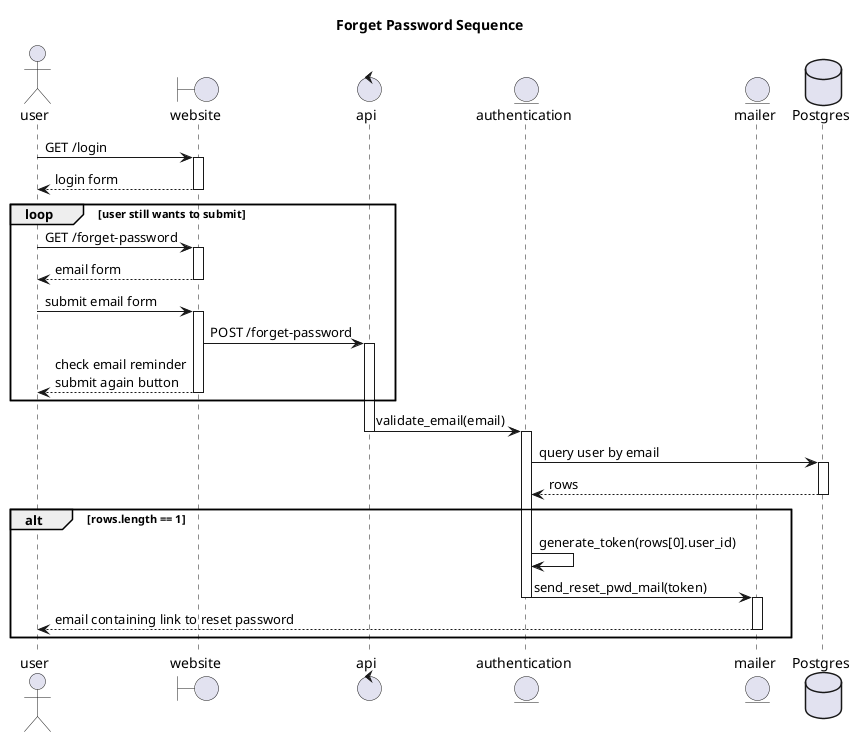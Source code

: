 @startuml
title Forget Password Sequence

actor user as U
boundary website as W
control api
entity authentication as A
entity mailer as M
database Postgres as P

U -> W: GET /login
activate W
U <-- W: login form
deactivate W
loop user still wants to submit
    U -> W: GET /forget-password
    activate W
    U <-- W: email form
    deactivate W
    U -> W: submit email form
    activate W
    W -> api: POST /forget-password
    activate api
    U <-- W: check email reminder\nsubmit again button
    deactivate W
end
api -> A: validate_email(email)
deactivate api
activate A
A -> P: query user by email
activate P
P --> A: rows
deactivate P
alt rows.length == 1
    A -> A: generate_token(rows[0].user_id)
    A -> M: send_reset_pwd_mail(token)
    deactivate A
    activate M
    U <-- M: email containing link to reset password
    deactivate M
end
'    U -> W: GET /reset-password?token=...
'    alt token verified
'        W -> api: /validate-token
'        api -> api: validate_token(token)
'        deactivate api
'        api -> api: decode_token(token)
'        deactivate api
'        api -> api: compare(now,token.expire_time)
'        deactivate api
'            alt token not expired
'                 W <-- api: token data
'                 U <-- W: reset password form
'                 U -> W: submit reset password form
'                 W -> api: POST /reset-password
'                 api -> A: resetpassword(id,pw)
'                 A -> P: update query
'                 A <-- P: update successful
'                 api <-- A: success
'                 W <-- api: success
'                 U <-- W: reset successful announcement\nand redirect to login page
'            else invalid token
'                 W <-- api: invalid token
'                 W -> W: GET /forget-password
'                 U <-- W: invalid token announcement\nand redirect to email form
'            end
'    else invalid token
'        activate W
'        W -> api: /validate-token
'        api -> api: validate_token(token)
'        deactivate api
'        W <-- api: invalid token
'        W -> W: GET /forget-password
'        U <-- W: invalid token announcement\nand redirect to email form
'        deactivate W
'    end
'end
@enduml